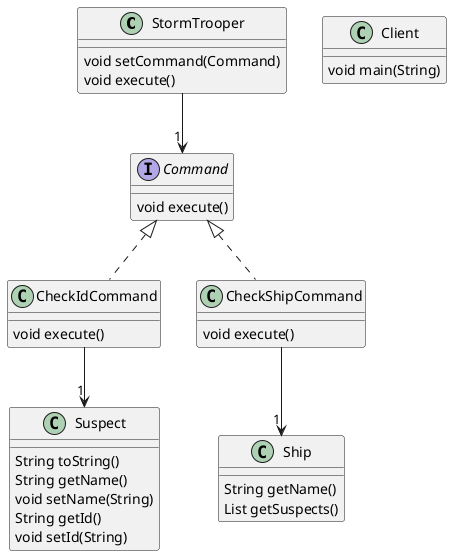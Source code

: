 @startuml

' definitions
' -----------

' package "com.greptilian.javaone2014bof5619.starwars"
class StormTrooper
class Ship
interface Command
class Suspect
class CheckIdCommand
class CheckShipCommand
class Client
' end package

' content
' -------

' Command:
Command : void execute()

' CheckShipCommand:
Command <|.. CheckShipCommand
CheckShipCommand --> "1" Ship
CheckShipCommand : void execute()

' CheckIdCommand:
Command <|.. CheckIdCommand
CheckIdCommand --> "1" Suspect
CheckIdCommand : void execute()


' Client:
Client : void main(String)

' Suspect:
Suspect : String toString()
Suspect : String getName()
Suspect : void setName(String)
Suspect : String getId()
Suspect : void setId(String)


' StormTrooper:
StormTrooper --> "1" Command
StormTrooper : void setCommand(Command)
StormTrooper : void execute()

' Ship:
Ship : String getName()
Ship : List getSuspects()

@enduml
